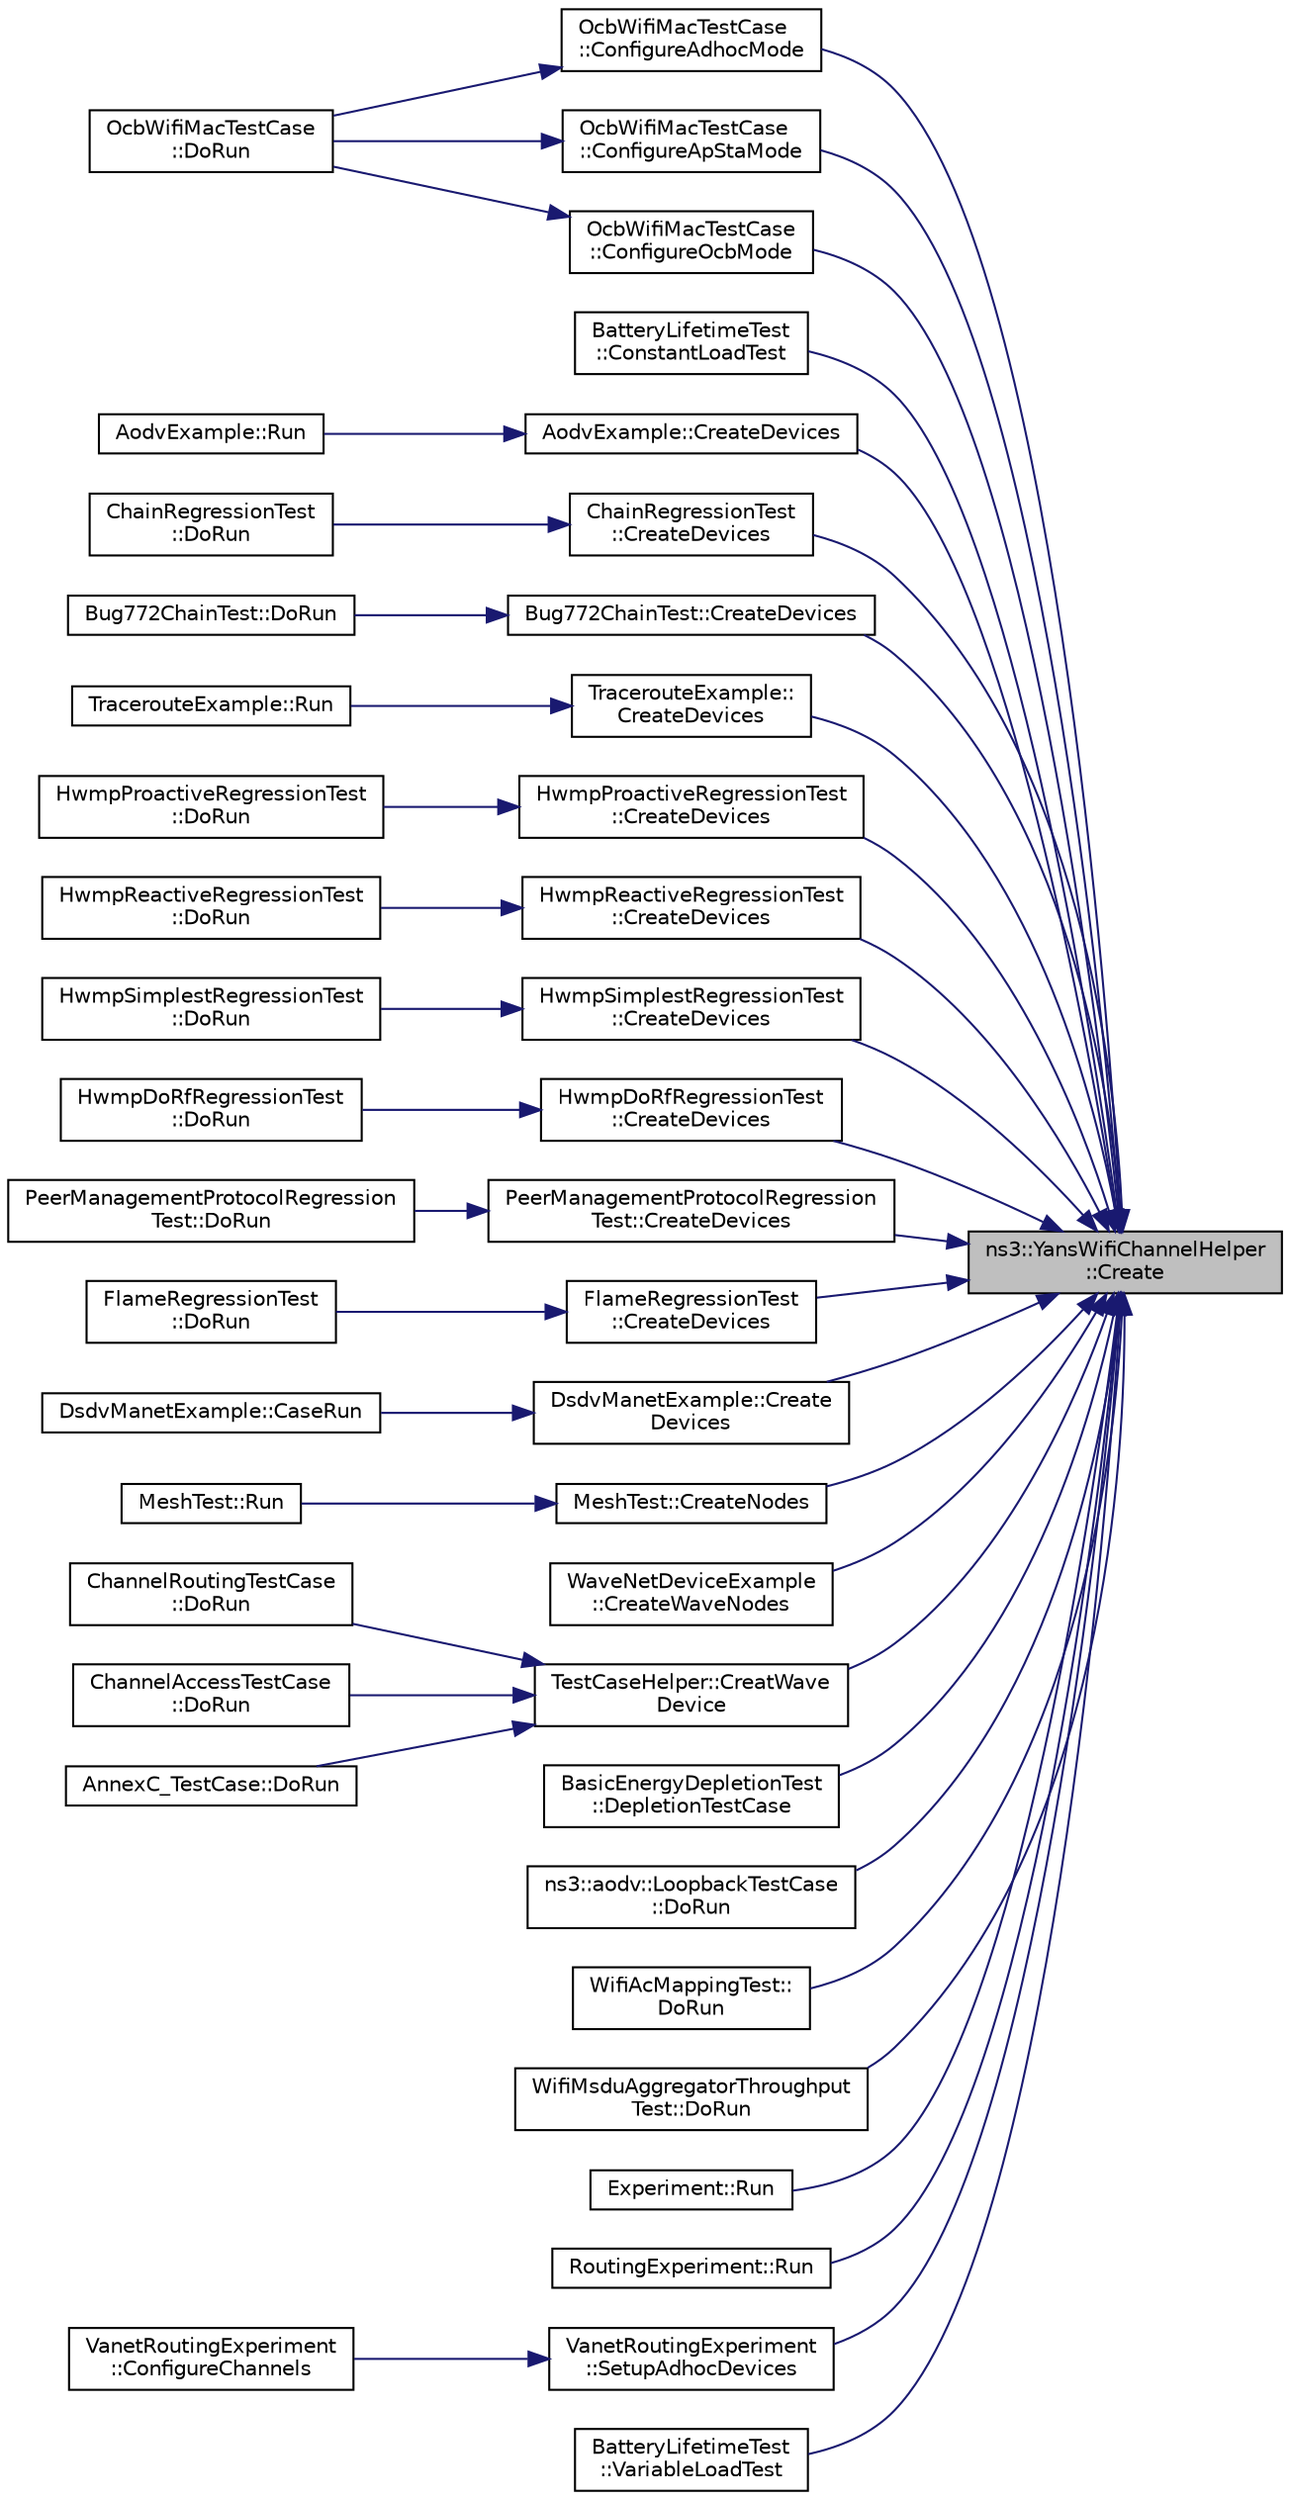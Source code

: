 digraph "ns3::YansWifiChannelHelper::Create"
{
 // LATEX_PDF_SIZE
  edge [fontname="Helvetica",fontsize="10",labelfontname="Helvetica",labelfontsize="10"];
  node [fontname="Helvetica",fontsize="10",shape=record];
  rankdir="RL";
  Node1 [label="ns3::YansWifiChannelHelper\l::Create",height=0.2,width=0.4,color="black", fillcolor="grey75", style="filled", fontcolor="black",tooltip=" "];
  Node1 -> Node2 [dir="back",color="midnightblue",fontsize="10",style="solid",fontname="Helvetica"];
  Node2 [label="OcbWifiMacTestCase\l::ConfigureAdhocMode",height=0.2,width=0.4,color="black", fillcolor="white", style="filled",URL="$class_ocb_wifi_mac_test_case.html#ab3c7899bb00af1e0ad1897f9ae74cdd0",tooltip="Configure adhoc mode function."];
  Node2 -> Node3 [dir="back",color="midnightblue",fontsize="10",style="solid",fontname="Helvetica"];
  Node3 [label="OcbWifiMacTestCase\l::DoRun",height=0.2,width=0.4,color="black", fillcolor="white", style="filled",URL="$class_ocb_wifi_mac_test_case.html#a730877f90008a4a4e7fd547f964f0f08",tooltip="static-node:0 <-— mobile-node:1"];
  Node1 -> Node4 [dir="back",color="midnightblue",fontsize="10",style="solid",fontname="Helvetica"];
  Node4 [label="OcbWifiMacTestCase\l::ConfigureApStaMode",height=0.2,width=0.4,color="black", fillcolor="white", style="filled",URL="$class_ocb_wifi_mac_test_case.html#a5869f3d6cdd3e86ceacfead2a4208546",tooltip="Configure AP STA mode function."];
  Node4 -> Node3 [dir="back",color="midnightblue",fontsize="10",style="solid",fontname="Helvetica"];
  Node1 -> Node5 [dir="back",color="midnightblue",fontsize="10",style="solid",fontname="Helvetica"];
  Node5 [label="OcbWifiMacTestCase\l::ConfigureOcbMode",height=0.2,width=0.4,color="black", fillcolor="white", style="filled",URL="$class_ocb_wifi_mac_test_case.html#add1a92f13aa427098d671fb52200f2d6",tooltip="Configure OCB mode function."];
  Node5 -> Node3 [dir="back",color="midnightblue",fontsize="10",style="solid",fontname="Helvetica"];
  Node1 -> Node6 [dir="back",color="midnightblue",fontsize="10",style="solid",fontname="Helvetica"];
  Node6 [label="BatteryLifetimeTest\l::ConstantLoadTest",height=0.2,width=0.4,color="black", fillcolor="white", style="filled",URL="$class_battery_lifetime_test.html#a5cfb6c588872035454feb525491b1d52",tooltip=" "];
  Node1 -> Node7 [dir="back",color="midnightblue",fontsize="10",style="solid",fontname="Helvetica"];
  Node7 [label="AodvExample::CreateDevices",height=0.2,width=0.4,color="black", fillcolor="white", style="filled",URL="$class_aodv_example.html#a0e9be9e9b05169dfe7d440ac2dfa3252",tooltip="Create the devices."];
  Node7 -> Node8 [dir="back",color="midnightblue",fontsize="10",style="solid",fontname="Helvetica"];
  Node8 [label="AodvExample::Run",height=0.2,width=0.4,color="black", fillcolor="white", style="filled",URL="$class_aodv_example.html#a954ace72fd69c0a09193047d33d9ad61",tooltip="Run simulation."];
  Node1 -> Node9 [dir="back",color="midnightblue",fontsize="10",style="solid",fontname="Helvetica"];
  Node9 [label="ChainRegressionTest\l::CreateDevices",height=0.2,width=0.4,color="black", fillcolor="white", style="filled",URL="$class_chain_regression_test.html#ae8b1dd906e3d52a223122c63d236bb19",tooltip="Create devices, install TCP/IP stack and applications."];
  Node9 -> Node10 [dir="back",color="midnightblue",fontsize="10",style="solid",fontname="Helvetica"];
  Node10 [label="ChainRegressionTest\l::DoRun",height=0.2,width=0.4,color="black", fillcolor="white", style="filled",URL="$class_chain_regression_test.html#a51aa3cae551407ee6a6f346c30e3cc43",tooltip="Go."];
  Node1 -> Node11 [dir="back",color="midnightblue",fontsize="10",style="solid",fontname="Helvetica"];
  Node11 [label="Bug772ChainTest::CreateDevices",height=0.2,width=0.4,color="black", fillcolor="white", style="filled",URL="$class_bug772_chain_test.html#a9dfdee167ab354dd596e13d1a873e50a",tooltip="Create devices, install TCP/IP stack and applications."];
  Node11 -> Node12 [dir="back",color="midnightblue",fontsize="10",style="solid",fontname="Helvetica"];
  Node12 [label="Bug772ChainTest::DoRun",height=0.2,width=0.4,color="black", fillcolor="white", style="filled",URL="$class_bug772_chain_test.html#a28c0cb91d146d6b3fdfb86dc8dc1f5b6",tooltip="Go."];
  Node1 -> Node13 [dir="back",color="midnightblue",fontsize="10",style="solid",fontname="Helvetica"];
  Node13 [label="TracerouteExample::\lCreateDevices",height=0.2,width=0.4,color="black", fillcolor="white", style="filled",URL="$class_traceroute_example.html#a419e16d02491fac42400fed6d01c44f0",tooltip="Create the devices."];
  Node13 -> Node14 [dir="back",color="midnightblue",fontsize="10",style="solid",fontname="Helvetica"];
  Node14 [label="TracerouteExample::Run",height=0.2,width=0.4,color="black", fillcolor="white", style="filled",URL="$class_traceroute_example.html#a66520009caae01b97242105e9892c06c",tooltip="Run simulation."];
  Node1 -> Node15 [dir="back",color="midnightblue",fontsize="10",style="solid",fontname="Helvetica"];
  Node15 [label="HwmpProactiveRegressionTest\l::CreateDevices",height=0.2,width=0.4,color="black", fillcolor="white", style="filled",URL="$class_hwmp_proactive_regression_test.html#a98c6ff2361a7a5065ebf14089edc5bad",tooltip="Create devices function."];
  Node15 -> Node16 [dir="back",color="midnightblue",fontsize="10",style="solid",fontname="Helvetica"];
  Node16 [label="HwmpProactiveRegressionTest\l::DoRun",height=0.2,width=0.4,color="black", fillcolor="white", style="filled",URL="$class_hwmp_proactive_regression_test.html#ad000db534766301050336560b08b531e",tooltip="Implementation to actually run this TestCase."];
  Node1 -> Node17 [dir="back",color="midnightblue",fontsize="10",style="solid",fontname="Helvetica"];
  Node17 [label="HwmpReactiveRegressionTest\l::CreateDevices",height=0.2,width=0.4,color="black", fillcolor="white", style="filled",URL="$class_hwmp_reactive_regression_test.html#a8b288a6801baae1e65f87de7eb0352a4",tooltip="Create devices function."];
  Node17 -> Node18 [dir="back",color="midnightblue",fontsize="10",style="solid",fontname="Helvetica"];
  Node18 [label="HwmpReactiveRegressionTest\l::DoRun",height=0.2,width=0.4,color="black", fillcolor="white", style="filled",URL="$class_hwmp_reactive_regression_test.html#ae66a095a74ef4e2cbdfc0d042b50e63c",tooltip="Implementation to actually run this TestCase."];
  Node1 -> Node19 [dir="back",color="midnightblue",fontsize="10",style="solid",fontname="Helvetica"];
  Node19 [label="HwmpSimplestRegressionTest\l::CreateDevices",height=0.2,width=0.4,color="black", fillcolor="white", style="filled",URL="$class_hwmp_simplest_regression_test.html#a6866a6d6b0b93241ec0f0c29ef61fd39",tooltip="Create devices function."];
  Node19 -> Node20 [dir="back",color="midnightblue",fontsize="10",style="solid",fontname="Helvetica"];
  Node20 [label="HwmpSimplestRegressionTest\l::DoRun",height=0.2,width=0.4,color="black", fillcolor="white", style="filled",URL="$class_hwmp_simplest_regression_test.html#a66060eab1ba10620e724e97901e03168",tooltip="Implementation to actually run this TestCase."];
  Node1 -> Node21 [dir="back",color="midnightblue",fontsize="10",style="solid",fontname="Helvetica"];
  Node21 [label="HwmpDoRfRegressionTest\l::CreateDevices",height=0.2,width=0.4,color="black", fillcolor="white", style="filled",URL="$class_hwmp_do_rf_regression_test.html#a55abac18467e059d3c39fa0de53bc436",tooltip="Create devices function."];
  Node21 -> Node22 [dir="back",color="midnightblue",fontsize="10",style="solid",fontname="Helvetica"];
  Node22 [label="HwmpDoRfRegressionTest\l::DoRun",height=0.2,width=0.4,color="black", fillcolor="white", style="filled",URL="$class_hwmp_do_rf_regression_test.html#a31af438e94ab7ed25d9837a3f47f77b0",tooltip="Implementation to actually run this TestCase."];
  Node1 -> Node23 [dir="back",color="midnightblue",fontsize="10",style="solid",fontname="Helvetica"];
  Node23 [label="PeerManagementProtocolRegression\lTest::CreateDevices",height=0.2,width=0.4,color="black", fillcolor="white", style="filled",URL="$class_peer_management_protocol_regression_test.html#a045b489f508afaecc5b5abb9d3513918",tooltip="Create devices function."];
  Node23 -> Node24 [dir="back",color="midnightblue",fontsize="10",style="solid",fontname="Helvetica"];
  Node24 [label="PeerManagementProtocolRegression\lTest::DoRun",height=0.2,width=0.4,color="black", fillcolor="white", style="filled",URL="$class_peer_management_protocol_regression_test.html#aff79851d62fd61dfc7f225565465b0b4",tooltip="Implementation to actually run this TestCase."];
  Node1 -> Node25 [dir="back",color="midnightblue",fontsize="10",style="solid",fontname="Helvetica"];
  Node25 [label="FlameRegressionTest\l::CreateDevices",height=0.2,width=0.4,color="black", fillcolor="white", style="filled",URL="$class_flame_regression_test.html#aeee4af77af2814f7339f204135cc2733",tooltip="Create devices function."];
  Node25 -> Node26 [dir="back",color="midnightblue",fontsize="10",style="solid",fontname="Helvetica"];
  Node26 [label="FlameRegressionTest\l::DoRun",height=0.2,width=0.4,color="black", fillcolor="white", style="filled",URL="$class_flame_regression_test.html#aa1cc862bafd9d367a75cc42c9779b603",tooltip="Implementation to actually run this TestCase."];
  Node1 -> Node27 [dir="back",color="midnightblue",fontsize="10",style="solid",fontname="Helvetica"];
  Node27 [label="DsdvManetExample::Create\lDevices",height=0.2,width=0.4,color="black", fillcolor="white", style="filled",URL="$class_dsdv_manet_example.html#a9fb80e0db3a88ca03cf832331cfc89ba",tooltip="Create and initialize all devices."];
  Node27 -> Node28 [dir="back",color="midnightblue",fontsize="10",style="solid",fontname="Helvetica"];
  Node28 [label="DsdvManetExample::CaseRun",height=0.2,width=0.4,color="black", fillcolor="white", style="filled",URL="$class_dsdv_manet_example.html#aa61b3622afce14d04f2cf656fba31f4d",tooltip="Run function."];
  Node1 -> Node29 [dir="back",color="midnightblue",fontsize="10",style="solid",fontname="Helvetica"];
  Node29 [label="MeshTest::CreateNodes",height=0.2,width=0.4,color="black", fillcolor="white", style="filled",URL="$class_mesh_test.html#aa1eb18d555ebcf925e9bdc13e4e57ee0",tooltip="Create nodes and setup their mobility."];
  Node29 -> Node30 [dir="back",color="midnightblue",fontsize="10",style="solid",fontname="Helvetica"];
  Node30 [label="MeshTest::Run",height=0.2,width=0.4,color="black", fillcolor="white", style="filled",URL="$class_mesh_test.html#aef875ab767a18a8732de07aea724681c",tooltip="Run test."];
  Node1 -> Node31 [dir="back",color="midnightblue",fontsize="10",style="solid",fontname="Helvetica"];
  Node31 [label="WaveNetDeviceExample\l::CreateWaveNodes",height=0.2,width=0.4,color="black", fillcolor="white", style="filled",URL="$class_wave_net_device_example.html#a825285810121c865230f6fafe6428081",tooltip="Create WAVE nodes function."];
  Node1 -> Node32 [dir="back",color="midnightblue",fontsize="10",style="solid",fontname="Helvetica"];
  Node32 [label="TestCaseHelper::CreatWave\lDevice",height=0.2,width=0.4,color="black", fillcolor="white", style="filled",URL="$class_test_case_helper.html#a24337801fa036883111fa1968606b57e",tooltip="Create WAVE device function."];
  Node32 -> Node33 [dir="back",color="midnightblue",fontsize="10",style="solid",fontname="Helvetica"];
  Node33 [label="ChannelRoutingTestCase\l::DoRun",height=0.2,width=0.4,color="black", fillcolor="white", style="filled",URL="$class_channel_routing_test_case.html#ab0f86da402dbe311e3ebb5915ffe7e85",tooltip="Implementation to actually run this TestCase."];
  Node32 -> Node34 [dir="back",color="midnightblue",fontsize="10",style="solid",fontname="Helvetica"];
  Node34 [label="ChannelAccessTestCase\l::DoRun",height=0.2,width=0.4,color="black", fillcolor="white", style="filled",URL="$class_channel_access_test_case.html#ad3169383a172cbaf1ed6b94adbe9d33a",tooltip="Implementation to actually run this TestCase."];
  Node32 -> Node35 [dir="back",color="midnightblue",fontsize="10",style="solid",fontname="Helvetica"];
  Node35 [label="AnnexC_TestCase::DoRun",height=0.2,width=0.4,color="black", fillcolor="white", style="filled",URL="$class_annex_c___test_case.html#a7b68ef07f88bcfece999dafba55020fa",tooltip="Implementation to actually run this TestCase."];
  Node1 -> Node36 [dir="back",color="midnightblue",fontsize="10",style="solid",fontname="Helvetica"];
  Node36 [label="BasicEnergyDepletionTest\l::DepletionTestCase",height=0.2,width=0.4,color="black", fillcolor="white", style="filled",URL="$class_basic_energy_depletion_test.html#a933f0ff2e50a5dc64b4312619405a05a",tooltip=" "];
  Node1 -> Node37 [dir="back",color="midnightblue",fontsize="10",style="solid",fontname="Helvetica"];
  Node37 [label="ns3::aodv::LoopbackTestCase\l::DoRun",height=0.2,width=0.4,color="black", fillcolor="white", style="filled",URL="$classns3_1_1aodv_1_1_loopback_test_case.html#aa4ecd46f743a971813870cff58563eab",tooltip="Implementation to actually run this TestCase."];
  Node1 -> Node38 [dir="back",color="midnightblue",fontsize="10",style="solid",fontname="Helvetica"];
  Node38 [label="WifiAcMappingTest::\lDoRun",height=0.2,width=0.4,color="black", fillcolor="white", style="filled",URL="$class_wifi_ac_mapping_test.html#ae0d828d29768d59590210d2f1bf8a552",tooltip="Implementation to actually run this TestCase."];
  Node1 -> Node39 [dir="back",color="midnightblue",fontsize="10",style="solid",fontname="Helvetica"];
  Node39 [label="WifiMsduAggregatorThroughput\lTest::DoRun",height=0.2,width=0.4,color="black", fillcolor="white", style="filled",URL="$class_wifi_msdu_aggregator_throughput_test.html#a7c7ee21528f8d3c13238b6e9455b03f4",tooltip="Implementation to actually run this TestCase."];
  Node1 -> Node40 [dir="back",color="midnightblue",fontsize="10",style="solid",fontname="Helvetica"];
  Node40 [label="Experiment::Run",height=0.2,width=0.4,color="black", fillcolor="white", style="filled",URL="$class_experiment.html#a15cdba434e2674b0c59485bd2a94cb72",tooltip=" "];
  Node1 -> Node41 [dir="back",color="midnightblue",fontsize="10",style="solid",fontname="Helvetica"];
  Node41 [label="RoutingExperiment::Run",height=0.2,width=0.4,color="black", fillcolor="white", style="filled",URL="$class_routing_experiment.html#a622c04e410004c2b738f0320ae1d16c2",tooltip=" "];
  Node1 -> Node42 [dir="back",color="midnightblue",fontsize="10",style="solid",fontname="Helvetica"];
  Node42 [label="VanetRoutingExperiment\l::SetupAdhocDevices",height=0.2,width=0.4,color="black", fillcolor="white", style="filled",URL="$class_vanet_routing_experiment.html#a8de4279cfaf91886970596e9ba8a4a75",tooltip="Set up the adhoc devices."];
  Node42 -> Node43 [dir="back",color="midnightblue",fontsize="10",style="solid",fontname="Helvetica"];
  Node43 [label="VanetRoutingExperiment\l::ConfigureChannels",height=0.2,width=0.4,color="black", fillcolor="white", style="filled",URL="$class_vanet_routing_experiment.html#adcb4d2d4146919dc6f2cbdc183068e6a",tooltip="Configure channels."];
  Node1 -> Node44 [dir="back",color="midnightblue",fontsize="10",style="solid",fontname="Helvetica"];
  Node44 [label="BatteryLifetimeTest\l::VariableLoadTest",height=0.2,width=0.4,color="black", fillcolor="white", style="filled",URL="$class_battery_lifetime_test.html#aa6d0fb55387831f97d9834c47abfd669",tooltip=" "];
}
